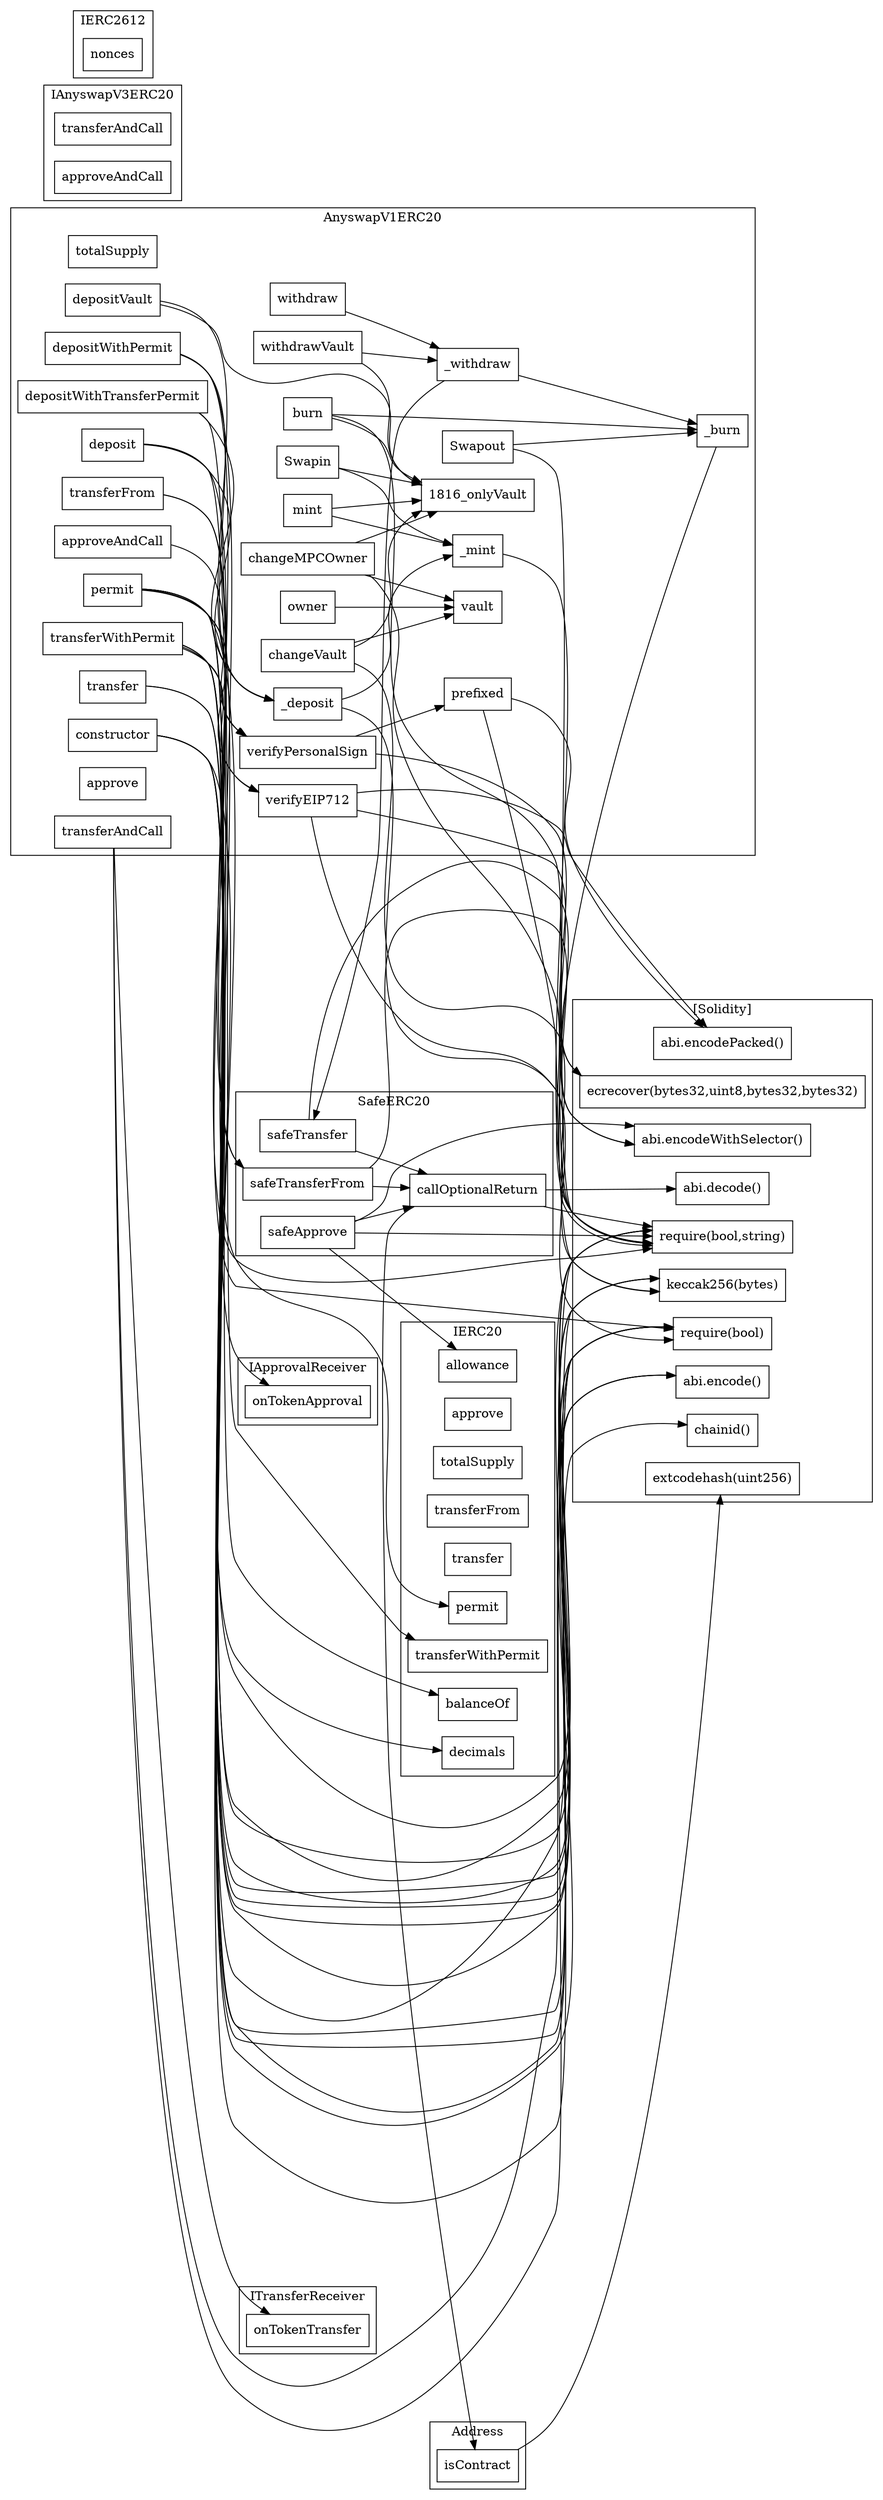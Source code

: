 strict digraph {
rankdir="LR"
node [shape=box]
subgraph cluster_162_ITransferReceiver {
label = "ITransferReceiver"
"162_onTokenTransfer" [label="onTokenTransfer"]
}subgraph cluster_200_Address {
label = "Address"
"200_isContract" [label="isContract"]
}subgraph cluster_110_IERC20 {
label = "IERC20"
"110_permit" [label="permit"]
"110_approve" [label="approve"]
"110_totalSupply" [label="totalSupply"]
"110_transferFrom" [label="transferFrom"]
"110_transfer" [label="transfer"]
"110_allowance" [label="allowance"]
"110_decimals" [label="decimals"]
"110_balanceOf" [label="balanceOf"]
"110_transferWithPermit" [label="transferWithPermit"]
}subgraph cluster_174_IApprovalReceiver {
label = "IApprovalReceiver"
"174_onTokenApproval" [label="onTokenApproval"]
}subgraph cluster_150_IAnyswapV3ERC20 {
label = "IAnyswapV3ERC20"
"150_transferAndCall" [label="transferAndCall"]
"150_approveAndCall" [label="approveAndCall"]
}subgraph cluster_1816_AnyswapV1ERC20 {
label = "AnyswapV1ERC20"
"1816_totalSupply" [label="totalSupply"]
"1816_depositWithPermit" [label="depositWithPermit"]
"1816_transferFrom" [label="transferFrom"]
"1816_approveAndCall" [label="approveAndCall"]
"1816_prefixed" [label="prefixed"]
"1816_transferWithPermit" [label="transferWithPermit"]
"1816__withdraw" [label="_withdraw"]
"1816_owner" [label="owner"]
"1816_mint" [label="mint"]
"1816_constructor" [label="constructor"]
"1816_permit" [label="permit"]
"1816_depositWithTransferPermit" [label="depositWithTransferPermit"]
"1816_verifyPersonalSign" [label="verifyPersonalSign"]
"1816_withdraw" [label="withdraw"]
"1816__mint" [label="_mint"]
"1816_deposit" [label="deposit"]
"1816_withdrawVault" [label="withdrawVault"]
"1816_depositVault" [label="depositVault"]
"1816_Swapin" [label="Swapin"]
"1816_Swapout" [label="Swapout"]
"1816_changeVault" [label="changeVault"]
"1816_transfer" [label="transfer"]
"1816_burn" [label="burn"]
"1816_vault" [label="vault"]
"1816_approve" [label="approve"]
"1816_verifyEIP712" [label="verifyEIP712"]
"1816__deposit" [label="_deposit"]
"1816__burn" [label="_burn"]
"1816_transferAndCall" [label="transferAndCall"]
"1816_changeMPCOwner" [label="changeMPCOwner"]
"1816_owner" -> "1816_vault"
"1816_changeVault" -> "1816_vault"
"1816_transferWithPermit" -> "1816_verifyPersonalSign"
"1816_permit" -> "1816_verifyEIP712"
"1816_depositVault" -> "1816_onlyVault"
"1816_transferWithPermit" -> "1816_verifyEIP712"
"1816_deposit" -> "1816__deposit"
"1816__deposit" -> "1816__mint"
"1816_Swapin" -> "1816__mint"
"1816_withdrawVault" -> "1816__withdraw"
"1816_depositVault" -> "1816__deposit"
"1816__withdraw" -> "1816__burn"
"1816_depositWithTransferPermit" -> "1816__deposit"
"1816_depositWithPermit" -> "1816__deposit"
"1816_changeVault" -> "1816_onlyVault"
"1816_changeMPCOwner" -> "1816_vault"
"1816_mint" -> "1816_onlyVault"
"1816_mint" -> "1816__mint"
"1816_withdraw" -> "1816__withdraw"
"1816_Swapout" -> "1816__burn"
"1816_burn" -> "1816__burn"
"1816_withdrawVault" -> "1816_onlyVault"
"1816_Swapin" -> "1816_onlyVault"
"1816_verifyPersonalSign" -> "1816_prefixed"
"1816_burn" -> "1816_onlyVault"
"1816_changeMPCOwner" -> "1816_onlyVault"
"1816_permit" -> "1816_verifyPersonalSign"
}subgraph cluster_120_IERC2612 {
label = "IERC2612"
"120_nonces" [label="nonces"]
}subgraph cluster_349_SafeERC20 {
label = "SafeERC20"
"349_callOptionalReturn" [label="callOptionalReturn"]
"349_safeApprove" [label="safeApprove"]
"349_safeTransfer" [label="safeTransfer"]
"349_safeTransferFrom" [label="safeTransferFrom"]
"349_safeApprove" -> "349_callOptionalReturn"
"349_safeTransfer" -> "349_callOptionalReturn"
"349_safeTransferFrom" -> "349_callOptionalReturn"
}subgraph cluster_solidity {
label = "[Solidity]"
"require(bool,string)" 
"abi.encode()" 
"ecrecover(bytes32,uint8,bytes32,bytes32)" 
"keccak256(bytes)" 
"abi.encodePacked()" 
"abi.encodeWithSelector()" 
"abi.decode()" 
"chainid()" 
"extcodehash(uint256)" 
"require(bool)" 
"1816_transferWithPermit" -> "require(bool)"
"1816_transfer" -> "require(bool,string)"
"1816_permit" -> "abi.encode()"
"1816__burn" -> "require(bool,string)"
"1816_verifyEIP712" -> "keccak256(bytes)"
"1816_transferAndCall" -> "require(bool)"
"1816_constructor" -> "require(bool)"
"349_safeApprove" -> "abi.encodeWithSelector()"
"1816_transferWithPermit" -> "require(bool,string)"
"1816_transferWithPermit" -> "abi.encode()"
"1816_transferWithPermit" -> "keccak256(bytes)"
"1816_verifyEIP712" -> "ecrecover(bytes32,uint8,bytes32,bytes32)"
"349_safeTransferFrom" -> "abi.encodeWithSelector()"
"349_safeTransfer" -> "abi.encodeWithSelector()"
"1816_transferFrom" -> "require(bool,string)"
"1816_transferAndCall" -> "require(bool,string)"
"349_safeApprove" -> "require(bool,string)"
"1816_permit" -> "require(bool,string)"
"1816_transferFrom" -> "require(bool)"
"1816_constructor" -> "chainid()"
"1816_burn" -> "require(bool,string)"
"1816_constructor" -> "keccak256(bytes)"
"200_isContract" -> "extcodehash(uint256)"
"1816_prefixed" -> "abi.encodePacked()"
"1816_changeVault" -> "require(bool,string)"
"1816_verifyPersonalSign" -> "ecrecover(bytes32,uint8,bytes32,bytes32)"
"1816_verifyEIP712" -> "abi.encodePacked()"
"1816_transfer" -> "require(bool)"
"1816_constructor" -> "abi.encode()"
"1816_permit" -> "keccak256(bytes)"
"349_callOptionalReturn" -> "require(bool,string)"
"1816_permit" -> "require(bool)"
"1816_prefixed" -> "keccak256(bytes)"
"349_callOptionalReturn" -> "abi.decode()"
"1816_Swapout" -> "require(bool,string)"
"1816_changeMPCOwner" -> "require(bool,string)"
"1816__deposit" -> "require(bool)"
"1816__mint" -> "require(bool,string)"
}"1816_deposit" -> "110_balanceOf"
"349_callOptionalReturn" -> "200_isContract"
"1816_depositWithTransferPermit" -> "110_transferWithPermit"
"1816_depositWithPermit" -> "110_permit"
"1816__withdraw" -> "349_safeTransfer"
"1816_constructor" -> "110_decimals"
"1816_deposit" -> "349_safeTransferFrom"
"1816_transferAndCall" -> "162_onTokenTransfer"
"1816_approveAndCall" -> "174_onTokenApproval"
"1816_depositWithPermit" -> "349_safeTransferFrom"
"349_safeApprove" -> "110_allowance"
}